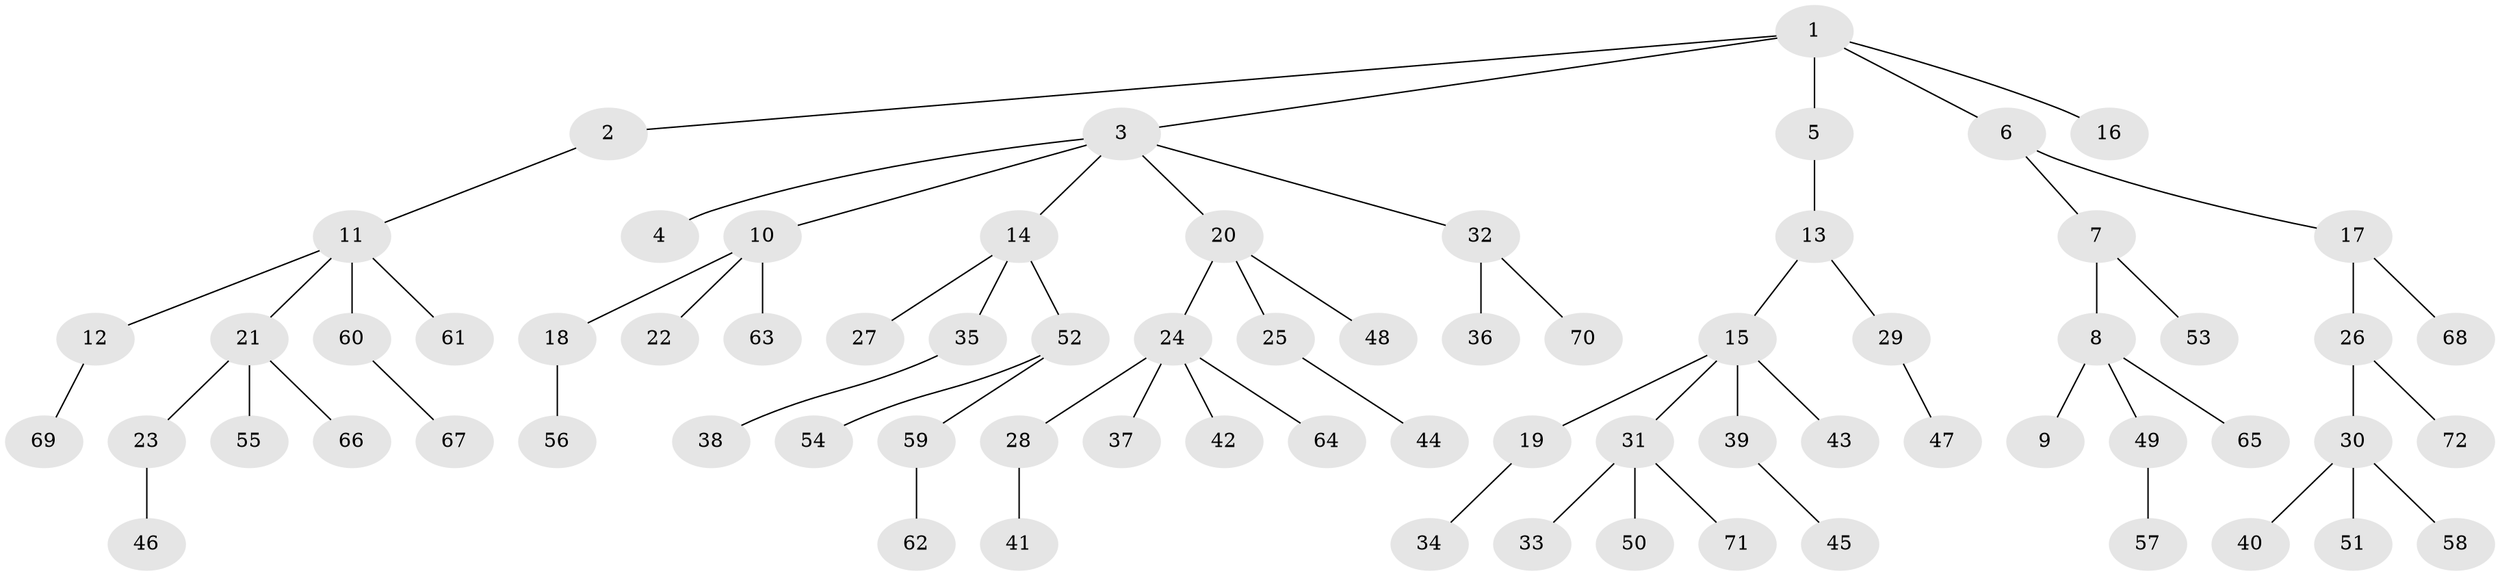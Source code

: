 // coarse degree distribution, {5: 0.034482758620689655, 4: 0.034482758620689655, 3: 0.20689655172413793, 2: 0.27586206896551724, 1: 0.4482758620689655}
// Generated by graph-tools (version 1.1) at 2025/37/03/04/25 23:37:25]
// undirected, 72 vertices, 71 edges
graph export_dot {
  node [color=gray90,style=filled];
  1;
  2;
  3;
  4;
  5;
  6;
  7;
  8;
  9;
  10;
  11;
  12;
  13;
  14;
  15;
  16;
  17;
  18;
  19;
  20;
  21;
  22;
  23;
  24;
  25;
  26;
  27;
  28;
  29;
  30;
  31;
  32;
  33;
  34;
  35;
  36;
  37;
  38;
  39;
  40;
  41;
  42;
  43;
  44;
  45;
  46;
  47;
  48;
  49;
  50;
  51;
  52;
  53;
  54;
  55;
  56;
  57;
  58;
  59;
  60;
  61;
  62;
  63;
  64;
  65;
  66;
  67;
  68;
  69;
  70;
  71;
  72;
  1 -- 2;
  1 -- 3;
  1 -- 5;
  1 -- 6;
  1 -- 16;
  2 -- 11;
  3 -- 4;
  3 -- 10;
  3 -- 14;
  3 -- 20;
  3 -- 32;
  5 -- 13;
  6 -- 7;
  6 -- 17;
  7 -- 8;
  7 -- 53;
  8 -- 9;
  8 -- 49;
  8 -- 65;
  10 -- 18;
  10 -- 22;
  10 -- 63;
  11 -- 12;
  11 -- 21;
  11 -- 60;
  11 -- 61;
  12 -- 69;
  13 -- 15;
  13 -- 29;
  14 -- 27;
  14 -- 35;
  14 -- 52;
  15 -- 19;
  15 -- 31;
  15 -- 39;
  15 -- 43;
  17 -- 26;
  17 -- 68;
  18 -- 56;
  19 -- 34;
  20 -- 24;
  20 -- 25;
  20 -- 48;
  21 -- 23;
  21 -- 55;
  21 -- 66;
  23 -- 46;
  24 -- 28;
  24 -- 37;
  24 -- 42;
  24 -- 64;
  25 -- 44;
  26 -- 30;
  26 -- 72;
  28 -- 41;
  29 -- 47;
  30 -- 40;
  30 -- 51;
  30 -- 58;
  31 -- 33;
  31 -- 50;
  31 -- 71;
  32 -- 36;
  32 -- 70;
  35 -- 38;
  39 -- 45;
  49 -- 57;
  52 -- 54;
  52 -- 59;
  59 -- 62;
  60 -- 67;
}
